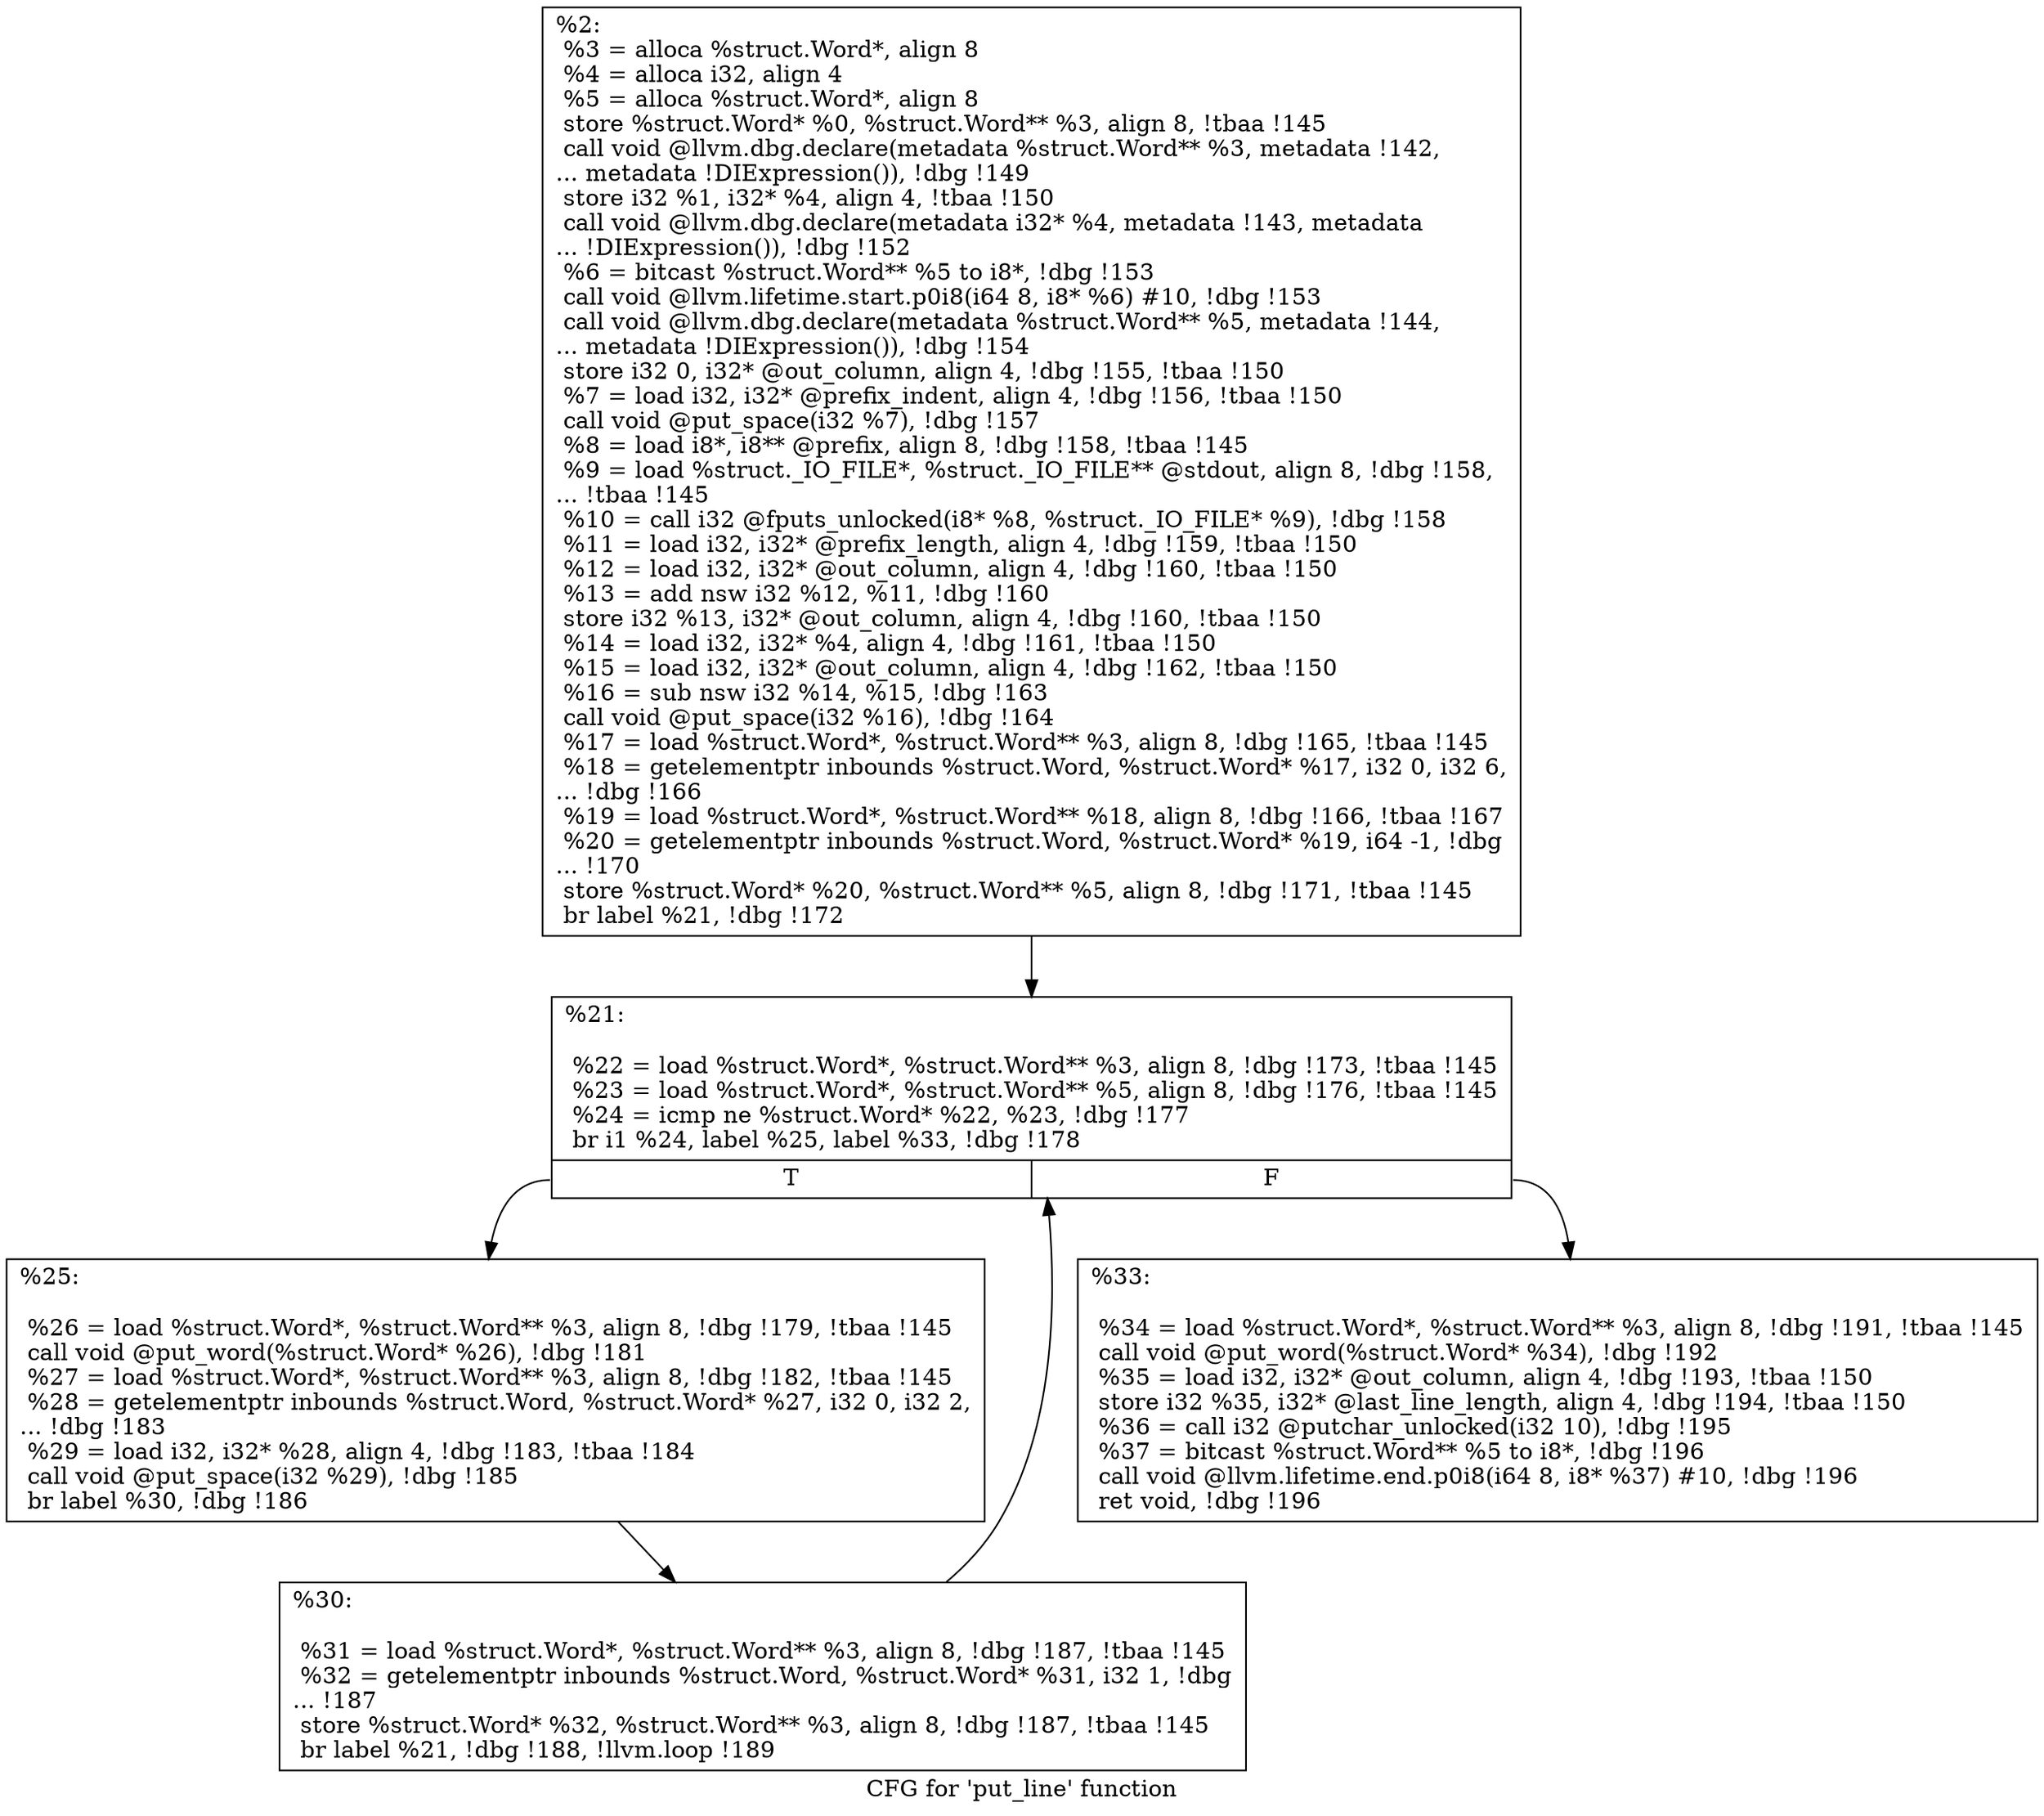 digraph "CFG for 'put_line' function" {
	label="CFG for 'put_line' function";

	Node0xbf70b0 [shape=record,label="{%2:\l  %3 = alloca %struct.Word*, align 8\l  %4 = alloca i32, align 4\l  %5 = alloca %struct.Word*, align 8\l  store %struct.Word* %0, %struct.Word** %3, align 8, !tbaa !145\l  call void @llvm.dbg.declare(metadata %struct.Word** %3, metadata !142,\l... metadata !DIExpression()), !dbg !149\l  store i32 %1, i32* %4, align 4, !tbaa !150\l  call void @llvm.dbg.declare(metadata i32* %4, metadata !143, metadata\l... !DIExpression()), !dbg !152\l  %6 = bitcast %struct.Word** %5 to i8*, !dbg !153\l  call void @llvm.lifetime.start.p0i8(i64 8, i8* %6) #10, !dbg !153\l  call void @llvm.dbg.declare(metadata %struct.Word** %5, metadata !144,\l... metadata !DIExpression()), !dbg !154\l  store i32 0, i32* @out_column, align 4, !dbg !155, !tbaa !150\l  %7 = load i32, i32* @prefix_indent, align 4, !dbg !156, !tbaa !150\l  call void @put_space(i32 %7), !dbg !157\l  %8 = load i8*, i8** @prefix, align 8, !dbg !158, !tbaa !145\l  %9 = load %struct._IO_FILE*, %struct._IO_FILE** @stdout, align 8, !dbg !158,\l... !tbaa !145\l  %10 = call i32 @fputs_unlocked(i8* %8, %struct._IO_FILE* %9), !dbg !158\l  %11 = load i32, i32* @prefix_length, align 4, !dbg !159, !tbaa !150\l  %12 = load i32, i32* @out_column, align 4, !dbg !160, !tbaa !150\l  %13 = add nsw i32 %12, %11, !dbg !160\l  store i32 %13, i32* @out_column, align 4, !dbg !160, !tbaa !150\l  %14 = load i32, i32* %4, align 4, !dbg !161, !tbaa !150\l  %15 = load i32, i32* @out_column, align 4, !dbg !162, !tbaa !150\l  %16 = sub nsw i32 %14, %15, !dbg !163\l  call void @put_space(i32 %16), !dbg !164\l  %17 = load %struct.Word*, %struct.Word** %3, align 8, !dbg !165, !tbaa !145\l  %18 = getelementptr inbounds %struct.Word, %struct.Word* %17, i32 0, i32 6,\l... !dbg !166\l  %19 = load %struct.Word*, %struct.Word** %18, align 8, !dbg !166, !tbaa !167\l  %20 = getelementptr inbounds %struct.Word, %struct.Word* %19, i64 -1, !dbg\l... !170\l  store %struct.Word* %20, %struct.Word** %5, align 8, !dbg !171, !tbaa !145\l  br label %21, !dbg !172\l}"];
	Node0xbf70b0 -> Node0xbfb4c0;
	Node0xbfb4c0 [shape=record,label="{%21:\l\l  %22 = load %struct.Word*, %struct.Word** %3, align 8, !dbg !173, !tbaa !145\l  %23 = load %struct.Word*, %struct.Word** %5, align 8, !dbg !176, !tbaa !145\l  %24 = icmp ne %struct.Word* %22, %23, !dbg !177\l  br i1 %24, label %25, label %33, !dbg !178\l|{<s0>T|<s1>F}}"];
	Node0xbfb4c0:s0 -> Node0xbfb510;
	Node0xbfb4c0:s1 -> Node0xbfb5b0;
	Node0xbfb510 [shape=record,label="{%25:\l\l  %26 = load %struct.Word*, %struct.Word** %3, align 8, !dbg !179, !tbaa !145\l  call void @put_word(%struct.Word* %26), !dbg !181\l  %27 = load %struct.Word*, %struct.Word** %3, align 8, !dbg !182, !tbaa !145\l  %28 = getelementptr inbounds %struct.Word, %struct.Word* %27, i32 0, i32 2,\l... !dbg !183\l  %29 = load i32, i32* %28, align 4, !dbg !183, !tbaa !184\l  call void @put_space(i32 %29), !dbg !185\l  br label %30, !dbg !186\l}"];
	Node0xbfb510 -> Node0xbfb560;
	Node0xbfb560 [shape=record,label="{%30:\l\l  %31 = load %struct.Word*, %struct.Word** %3, align 8, !dbg !187, !tbaa !145\l  %32 = getelementptr inbounds %struct.Word, %struct.Word* %31, i32 1, !dbg\l... !187\l  store %struct.Word* %32, %struct.Word** %3, align 8, !dbg !187, !tbaa !145\l  br label %21, !dbg !188, !llvm.loop !189\l}"];
	Node0xbfb560 -> Node0xbfb4c0;
	Node0xbfb5b0 [shape=record,label="{%33:\l\l  %34 = load %struct.Word*, %struct.Word** %3, align 8, !dbg !191, !tbaa !145\l  call void @put_word(%struct.Word* %34), !dbg !192\l  %35 = load i32, i32* @out_column, align 4, !dbg !193, !tbaa !150\l  store i32 %35, i32* @last_line_length, align 4, !dbg !194, !tbaa !150\l  %36 = call i32 @putchar_unlocked(i32 10), !dbg !195\l  %37 = bitcast %struct.Word** %5 to i8*, !dbg !196\l  call void @llvm.lifetime.end.p0i8(i64 8, i8* %37) #10, !dbg !196\l  ret void, !dbg !196\l}"];
}

